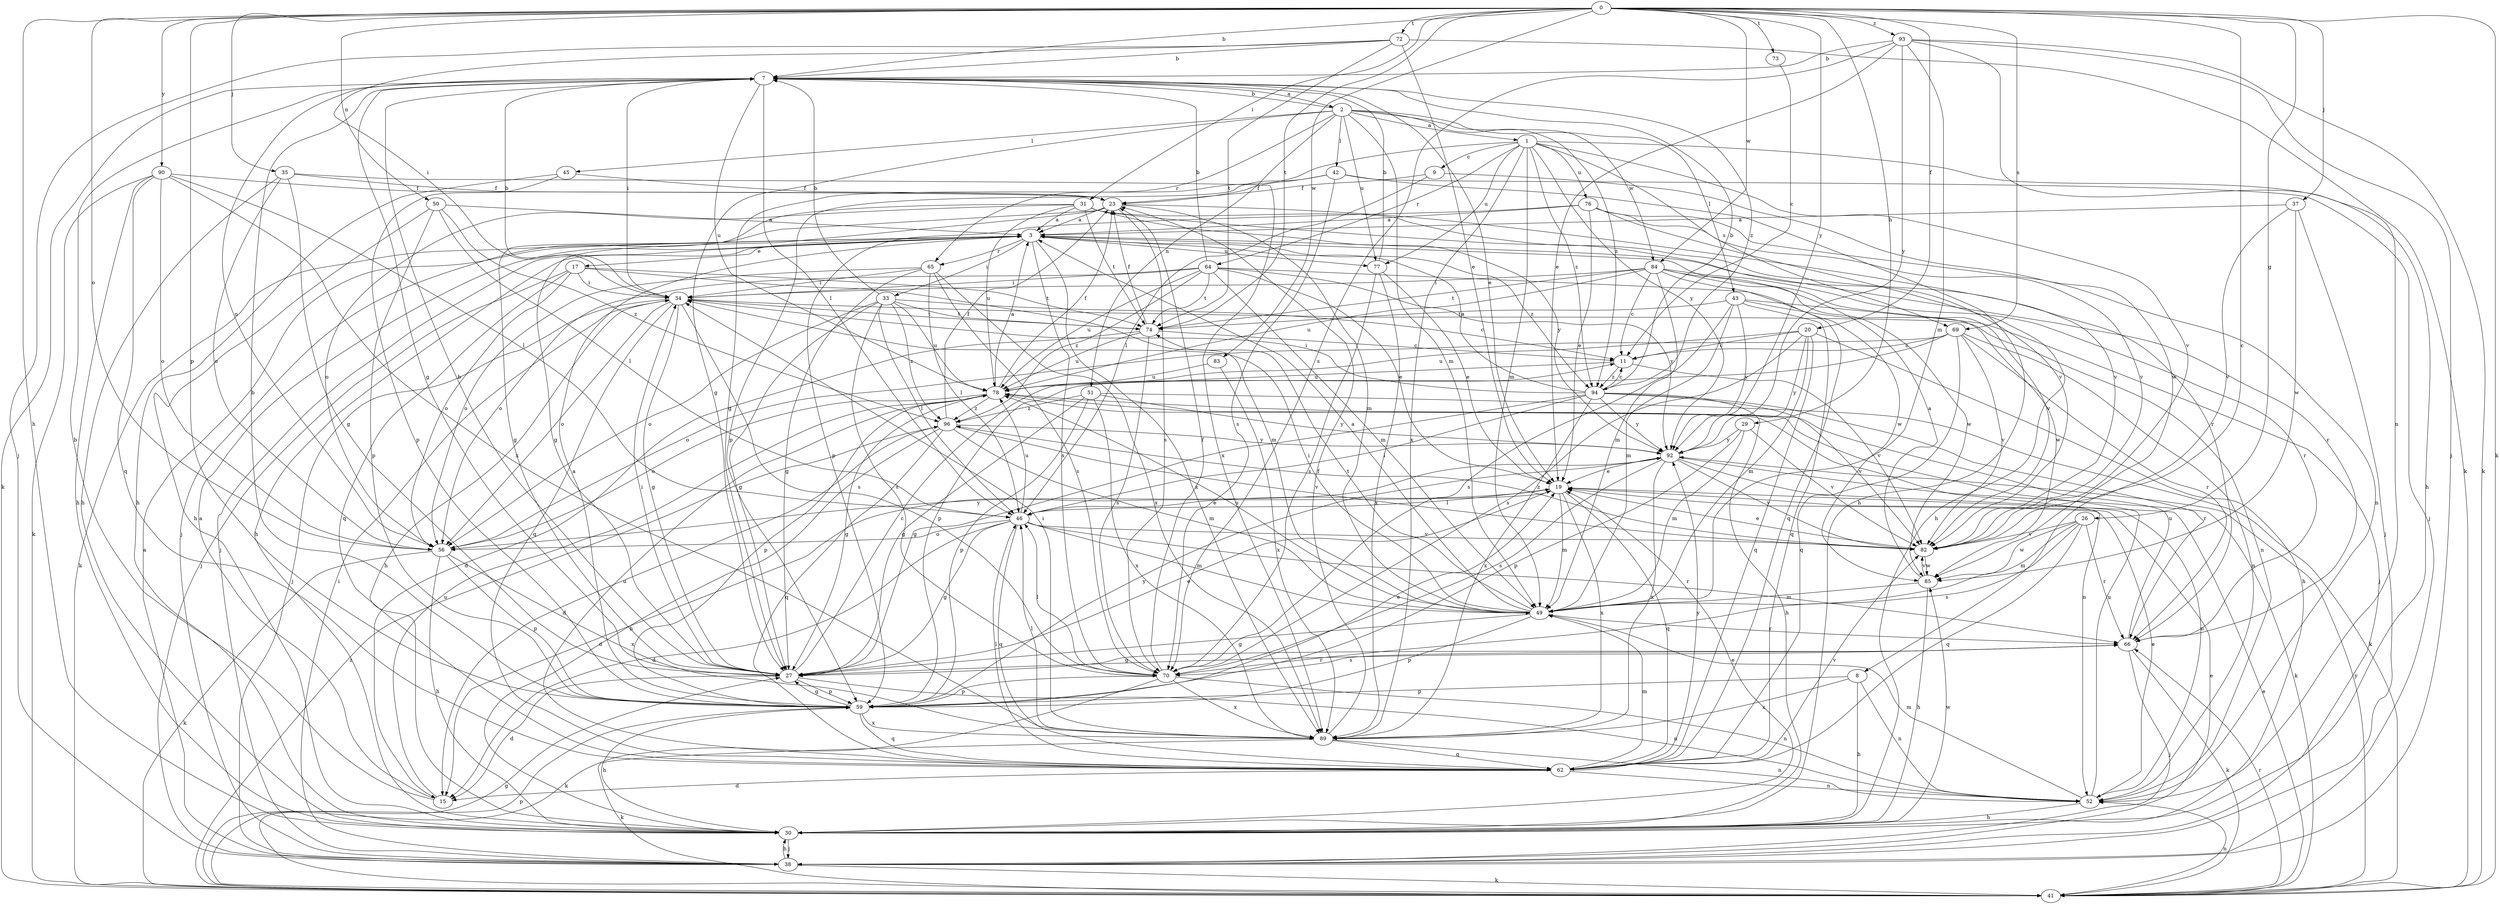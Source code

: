 strict digraph  {
0;
1;
2;
3;
7;
8;
9;
11;
15;
17;
19;
20;
23;
26;
27;
29;
30;
31;
33;
34;
35;
37;
38;
41;
42;
43;
45;
46;
49;
50;
51;
52;
56;
59;
62;
64;
65;
66;
69;
70;
72;
73;
74;
76;
77;
78;
82;
83;
84;
85;
89;
90;
92;
93;
94;
96;
0 -> 7  [label=b];
0 -> 8  [label=c];
0 -> 20  [label=f];
0 -> 26  [label=g];
0 -> 29  [label=h];
0 -> 30  [label=h];
0 -> 31  [label=i];
0 -> 35  [label=j];
0 -> 37  [label=j];
0 -> 41  [label=k];
0 -> 50  [label=n];
0 -> 56  [label=o];
0 -> 59  [label=p];
0 -> 69  [label=s];
0 -> 72  [label=t];
0 -> 73  [label=t];
0 -> 74  [label=t];
0 -> 83  [label=w];
0 -> 84  [label=w];
0 -> 90  [label=y];
0 -> 92  [label=y];
0 -> 93  [label=z];
1 -> 9  [label=c];
1 -> 27  [label=g];
1 -> 30  [label=h];
1 -> 49  [label=m];
1 -> 64  [label=r];
1 -> 69  [label=s];
1 -> 76  [label=u];
1 -> 77  [label=u];
1 -> 82  [label=v];
1 -> 89  [label=x];
1 -> 92  [label=y];
1 -> 94  [label=z];
2 -> 1  [label=a];
2 -> 7  [label=b];
2 -> 27  [label=g];
2 -> 42  [label=l];
2 -> 43  [label=l];
2 -> 45  [label=l];
2 -> 49  [label=m];
2 -> 51  [label=n];
2 -> 65  [label=r];
2 -> 77  [label=u];
2 -> 84  [label=w];
2 -> 94  [label=z];
3 -> 17  [label=e];
3 -> 30  [label=h];
3 -> 33  [label=i];
3 -> 38  [label=j];
3 -> 41  [label=k];
3 -> 65  [label=r];
3 -> 66  [label=r];
3 -> 70  [label=s];
3 -> 77  [label=u];
3 -> 89  [label=x];
3 -> 94  [label=z];
7 -> 2  [label=a];
7 -> 19  [label=e];
7 -> 27  [label=g];
7 -> 34  [label=i];
7 -> 41  [label=k];
7 -> 46  [label=l];
7 -> 56  [label=o];
7 -> 78  [label=u];
7 -> 94  [label=z];
8 -> 30  [label=h];
8 -> 52  [label=n];
8 -> 59  [label=p];
8 -> 89  [label=x];
9 -> 23  [label=f];
9 -> 46  [label=l];
9 -> 85  [label=w];
11 -> 78  [label=u];
11 -> 82  [label=v];
11 -> 94  [label=z];
15 -> 3  [label=a];
15 -> 7  [label=b];
15 -> 78  [label=u];
17 -> 34  [label=i];
17 -> 38  [label=j];
17 -> 49  [label=m];
17 -> 56  [label=o];
17 -> 62  [label=q];
17 -> 74  [label=t];
19 -> 15  [label=d];
19 -> 46  [label=l];
19 -> 49  [label=m];
19 -> 62  [label=q];
19 -> 89  [label=x];
20 -> 11  [label=c];
20 -> 30  [label=h];
20 -> 49  [label=m];
20 -> 62  [label=q];
20 -> 70  [label=s];
20 -> 78  [label=u];
20 -> 92  [label=y];
23 -> 3  [label=a];
23 -> 27  [label=g];
23 -> 38  [label=j];
23 -> 49  [label=m];
23 -> 70  [label=s];
23 -> 82  [label=v];
26 -> 49  [label=m];
26 -> 62  [label=q];
26 -> 66  [label=r];
26 -> 70  [label=s];
26 -> 82  [label=v];
26 -> 85  [label=w];
27 -> 7  [label=b];
27 -> 11  [label=c];
27 -> 15  [label=d];
27 -> 19  [label=e];
27 -> 34  [label=i];
27 -> 52  [label=n];
27 -> 59  [label=p];
27 -> 66  [label=r];
29 -> 49  [label=m];
29 -> 59  [label=p];
29 -> 82  [label=v];
29 -> 92  [label=y];
30 -> 19  [label=e];
30 -> 38  [label=j];
30 -> 85  [label=w];
31 -> 3  [label=a];
31 -> 27  [label=g];
31 -> 56  [label=o];
31 -> 66  [label=r];
31 -> 74  [label=t];
31 -> 78  [label=u];
31 -> 82  [label=v];
31 -> 92  [label=y];
33 -> 7  [label=b];
33 -> 11  [label=c];
33 -> 27  [label=g];
33 -> 46  [label=l];
33 -> 56  [label=o];
33 -> 70  [label=s];
33 -> 74  [label=t];
33 -> 78  [label=u];
33 -> 96  [label=z];
34 -> 7  [label=b];
34 -> 27  [label=g];
34 -> 30  [label=h];
34 -> 38  [label=j];
34 -> 52  [label=n];
34 -> 56  [label=o];
34 -> 62  [label=q];
34 -> 70  [label=s];
34 -> 74  [label=t];
35 -> 23  [label=f];
35 -> 27  [label=g];
35 -> 30  [label=h];
35 -> 56  [label=o];
35 -> 89  [label=x];
37 -> 3  [label=a];
37 -> 38  [label=j];
37 -> 82  [label=v];
37 -> 85  [label=w];
38 -> 3  [label=a];
38 -> 19  [label=e];
38 -> 30  [label=h];
38 -> 34  [label=i];
38 -> 41  [label=k];
41 -> 19  [label=e];
41 -> 27  [label=g];
41 -> 52  [label=n];
41 -> 59  [label=p];
41 -> 66  [label=r];
41 -> 92  [label=y];
41 -> 96  [label=z];
42 -> 23  [label=f];
42 -> 30  [label=h];
42 -> 38  [label=j];
42 -> 59  [label=p];
42 -> 70  [label=s];
43 -> 38  [label=j];
43 -> 49  [label=m];
43 -> 62  [label=q];
43 -> 70  [label=s];
43 -> 74  [label=t];
43 -> 85  [label=w];
43 -> 92  [label=y];
45 -> 23  [label=f];
45 -> 30  [label=h];
45 -> 59  [label=p];
46 -> 15  [label=d];
46 -> 19  [label=e];
46 -> 27  [label=g];
46 -> 49  [label=m];
46 -> 56  [label=o];
46 -> 62  [label=q];
46 -> 66  [label=r];
46 -> 78  [label=u];
46 -> 82  [label=v];
49 -> 3  [label=a];
49 -> 27  [label=g];
49 -> 34  [label=i];
49 -> 59  [label=p];
49 -> 66  [label=r];
49 -> 74  [label=t];
49 -> 78  [label=u];
50 -> 3  [label=a];
50 -> 30  [label=h];
50 -> 46  [label=l];
50 -> 59  [label=p];
50 -> 96  [label=z];
51 -> 27  [label=g];
51 -> 41  [label=k];
51 -> 59  [label=p];
51 -> 89  [label=x];
51 -> 92  [label=y];
51 -> 96  [label=z];
52 -> 19  [label=e];
52 -> 30  [label=h];
52 -> 49  [label=m];
52 -> 78  [label=u];
56 -> 30  [label=h];
56 -> 41  [label=k];
56 -> 59  [label=p];
56 -> 89  [label=x];
56 -> 92  [label=y];
59 -> 3  [label=a];
59 -> 7  [label=b];
59 -> 19  [label=e];
59 -> 27  [label=g];
59 -> 30  [label=h];
59 -> 62  [label=q];
59 -> 89  [label=x];
59 -> 92  [label=y];
62 -> 15  [label=d];
62 -> 46  [label=l];
62 -> 49  [label=m];
62 -> 52  [label=n];
62 -> 78  [label=u];
62 -> 82  [label=v];
62 -> 92  [label=y];
64 -> 7  [label=b];
64 -> 19  [label=e];
64 -> 34  [label=i];
64 -> 49  [label=m];
64 -> 56  [label=o];
64 -> 74  [label=t];
64 -> 78  [label=u];
64 -> 85  [label=w];
64 -> 92  [label=y];
64 -> 96  [label=z];
65 -> 27  [label=g];
65 -> 34  [label=i];
65 -> 46  [label=l];
65 -> 56  [label=o];
65 -> 70  [label=s];
65 -> 89  [label=x];
66 -> 27  [label=g];
66 -> 38  [label=j];
66 -> 41  [label=k];
66 -> 70  [label=s];
66 -> 78  [label=u];
69 -> 11  [label=c];
69 -> 52  [label=n];
69 -> 56  [label=o];
69 -> 59  [label=p];
69 -> 62  [label=q];
69 -> 66  [label=r];
69 -> 82  [label=v];
70 -> 23  [label=f];
70 -> 41  [label=k];
70 -> 46  [label=l];
70 -> 52  [label=n];
70 -> 59  [label=p];
70 -> 89  [label=x];
72 -> 7  [label=b];
72 -> 19  [label=e];
72 -> 34  [label=i];
72 -> 38  [label=j];
72 -> 41  [label=k];
72 -> 74  [label=t];
73 -> 11  [label=c];
74 -> 11  [label=c];
74 -> 15  [label=d];
74 -> 23  [label=f];
74 -> 70  [label=s];
74 -> 78  [label=u];
76 -> 3  [label=a];
76 -> 19  [label=e];
76 -> 30  [label=h];
76 -> 52  [label=n];
76 -> 59  [label=p];
76 -> 82  [label=v];
77 -> 7  [label=b];
77 -> 19  [label=e];
77 -> 70  [label=s];
77 -> 89  [label=x];
78 -> 3  [label=a];
78 -> 23  [label=f];
78 -> 27  [label=g];
78 -> 52  [label=n];
78 -> 56  [label=o];
78 -> 59  [label=p];
78 -> 96  [label=z];
82 -> 19  [label=e];
82 -> 85  [label=w];
82 -> 96  [label=z];
83 -> 78  [label=u];
83 -> 89  [label=x];
84 -> 11  [label=c];
84 -> 34  [label=i];
84 -> 49  [label=m];
84 -> 62  [label=q];
84 -> 66  [label=r];
84 -> 74  [label=t];
84 -> 78  [label=u];
84 -> 82  [label=v];
84 -> 85  [label=w];
85 -> 3  [label=a];
85 -> 30  [label=h];
85 -> 49  [label=m];
85 -> 82  [label=v];
89 -> 23  [label=f];
89 -> 34  [label=i];
89 -> 41  [label=k];
89 -> 46  [label=l];
89 -> 52  [label=n];
89 -> 62  [label=q];
90 -> 23  [label=f];
90 -> 30  [label=h];
90 -> 41  [label=k];
90 -> 46  [label=l];
90 -> 56  [label=o];
90 -> 62  [label=q];
90 -> 89  [label=x];
92 -> 19  [label=e];
92 -> 41  [label=k];
92 -> 52  [label=n];
92 -> 70  [label=s];
92 -> 82  [label=v];
92 -> 89  [label=x];
93 -> 7  [label=b];
93 -> 19  [label=e];
93 -> 38  [label=j];
93 -> 41  [label=k];
93 -> 49  [label=m];
93 -> 52  [label=n];
93 -> 70  [label=s];
93 -> 92  [label=y];
94 -> 3  [label=a];
94 -> 7  [label=b];
94 -> 11  [label=c];
94 -> 27  [label=g];
94 -> 30  [label=h];
94 -> 34  [label=i];
94 -> 46  [label=l];
94 -> 66  [label=r];
94 -> 82  [label=v];
94 -> 89  [label=x];
94 -> 92  [label=y];
96 -> 15  [label=d];
96 -> 23  [label=f];
96 -> 30  [label=h];
96 -> 49  [label=m];
96 -> 62  [label=q];
96 -> 82  [label=v];
96 -> 92  [label=y];
}
